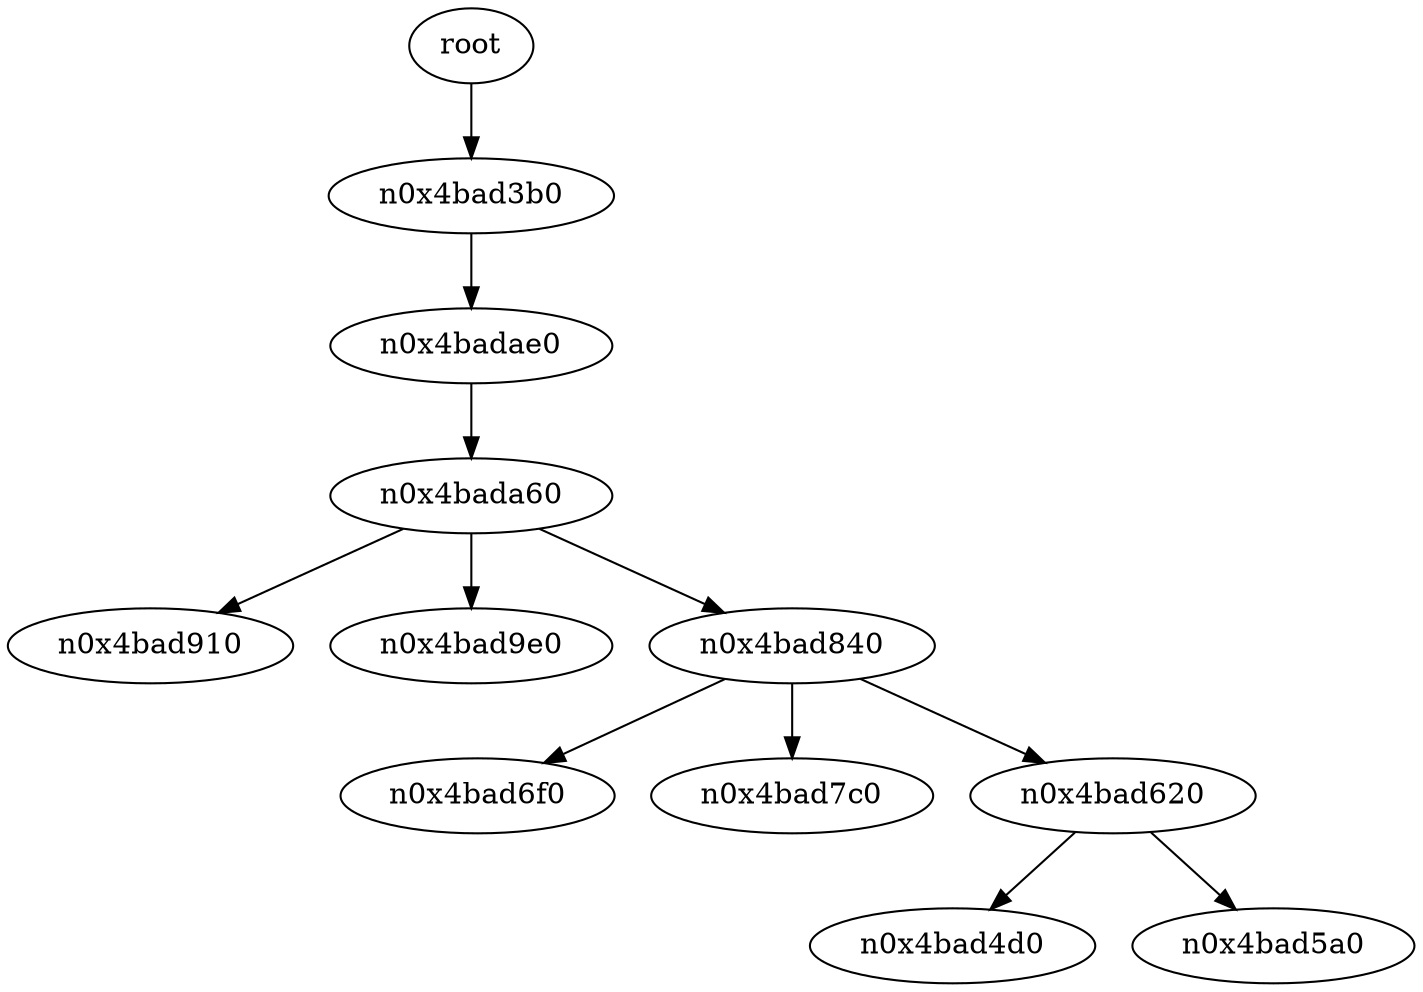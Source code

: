 digraph G {
n0x4bad2e0 [label="root"];
n0x4bad2e0 -> n0x4bad3b0;
n0x4bad3b0 -> n0x4badae0;
n0x4badae0 -> n0x4bada60;
n0x4bada60 -> n0x4bad910;
n0x4bada60 -> n0x4bad9e0;
n0x4bada60 -> n0x4bad840;
n0x4bad840 -> n0x4bad6f0;
n0x4bad840 -> n0x4bad7c0;
n0x4bad840 -> n0x4bad620;
n0x4bad620 -> n0x4bad4d0;
n0x4bad620 -> n0x4bad5a0;
}
